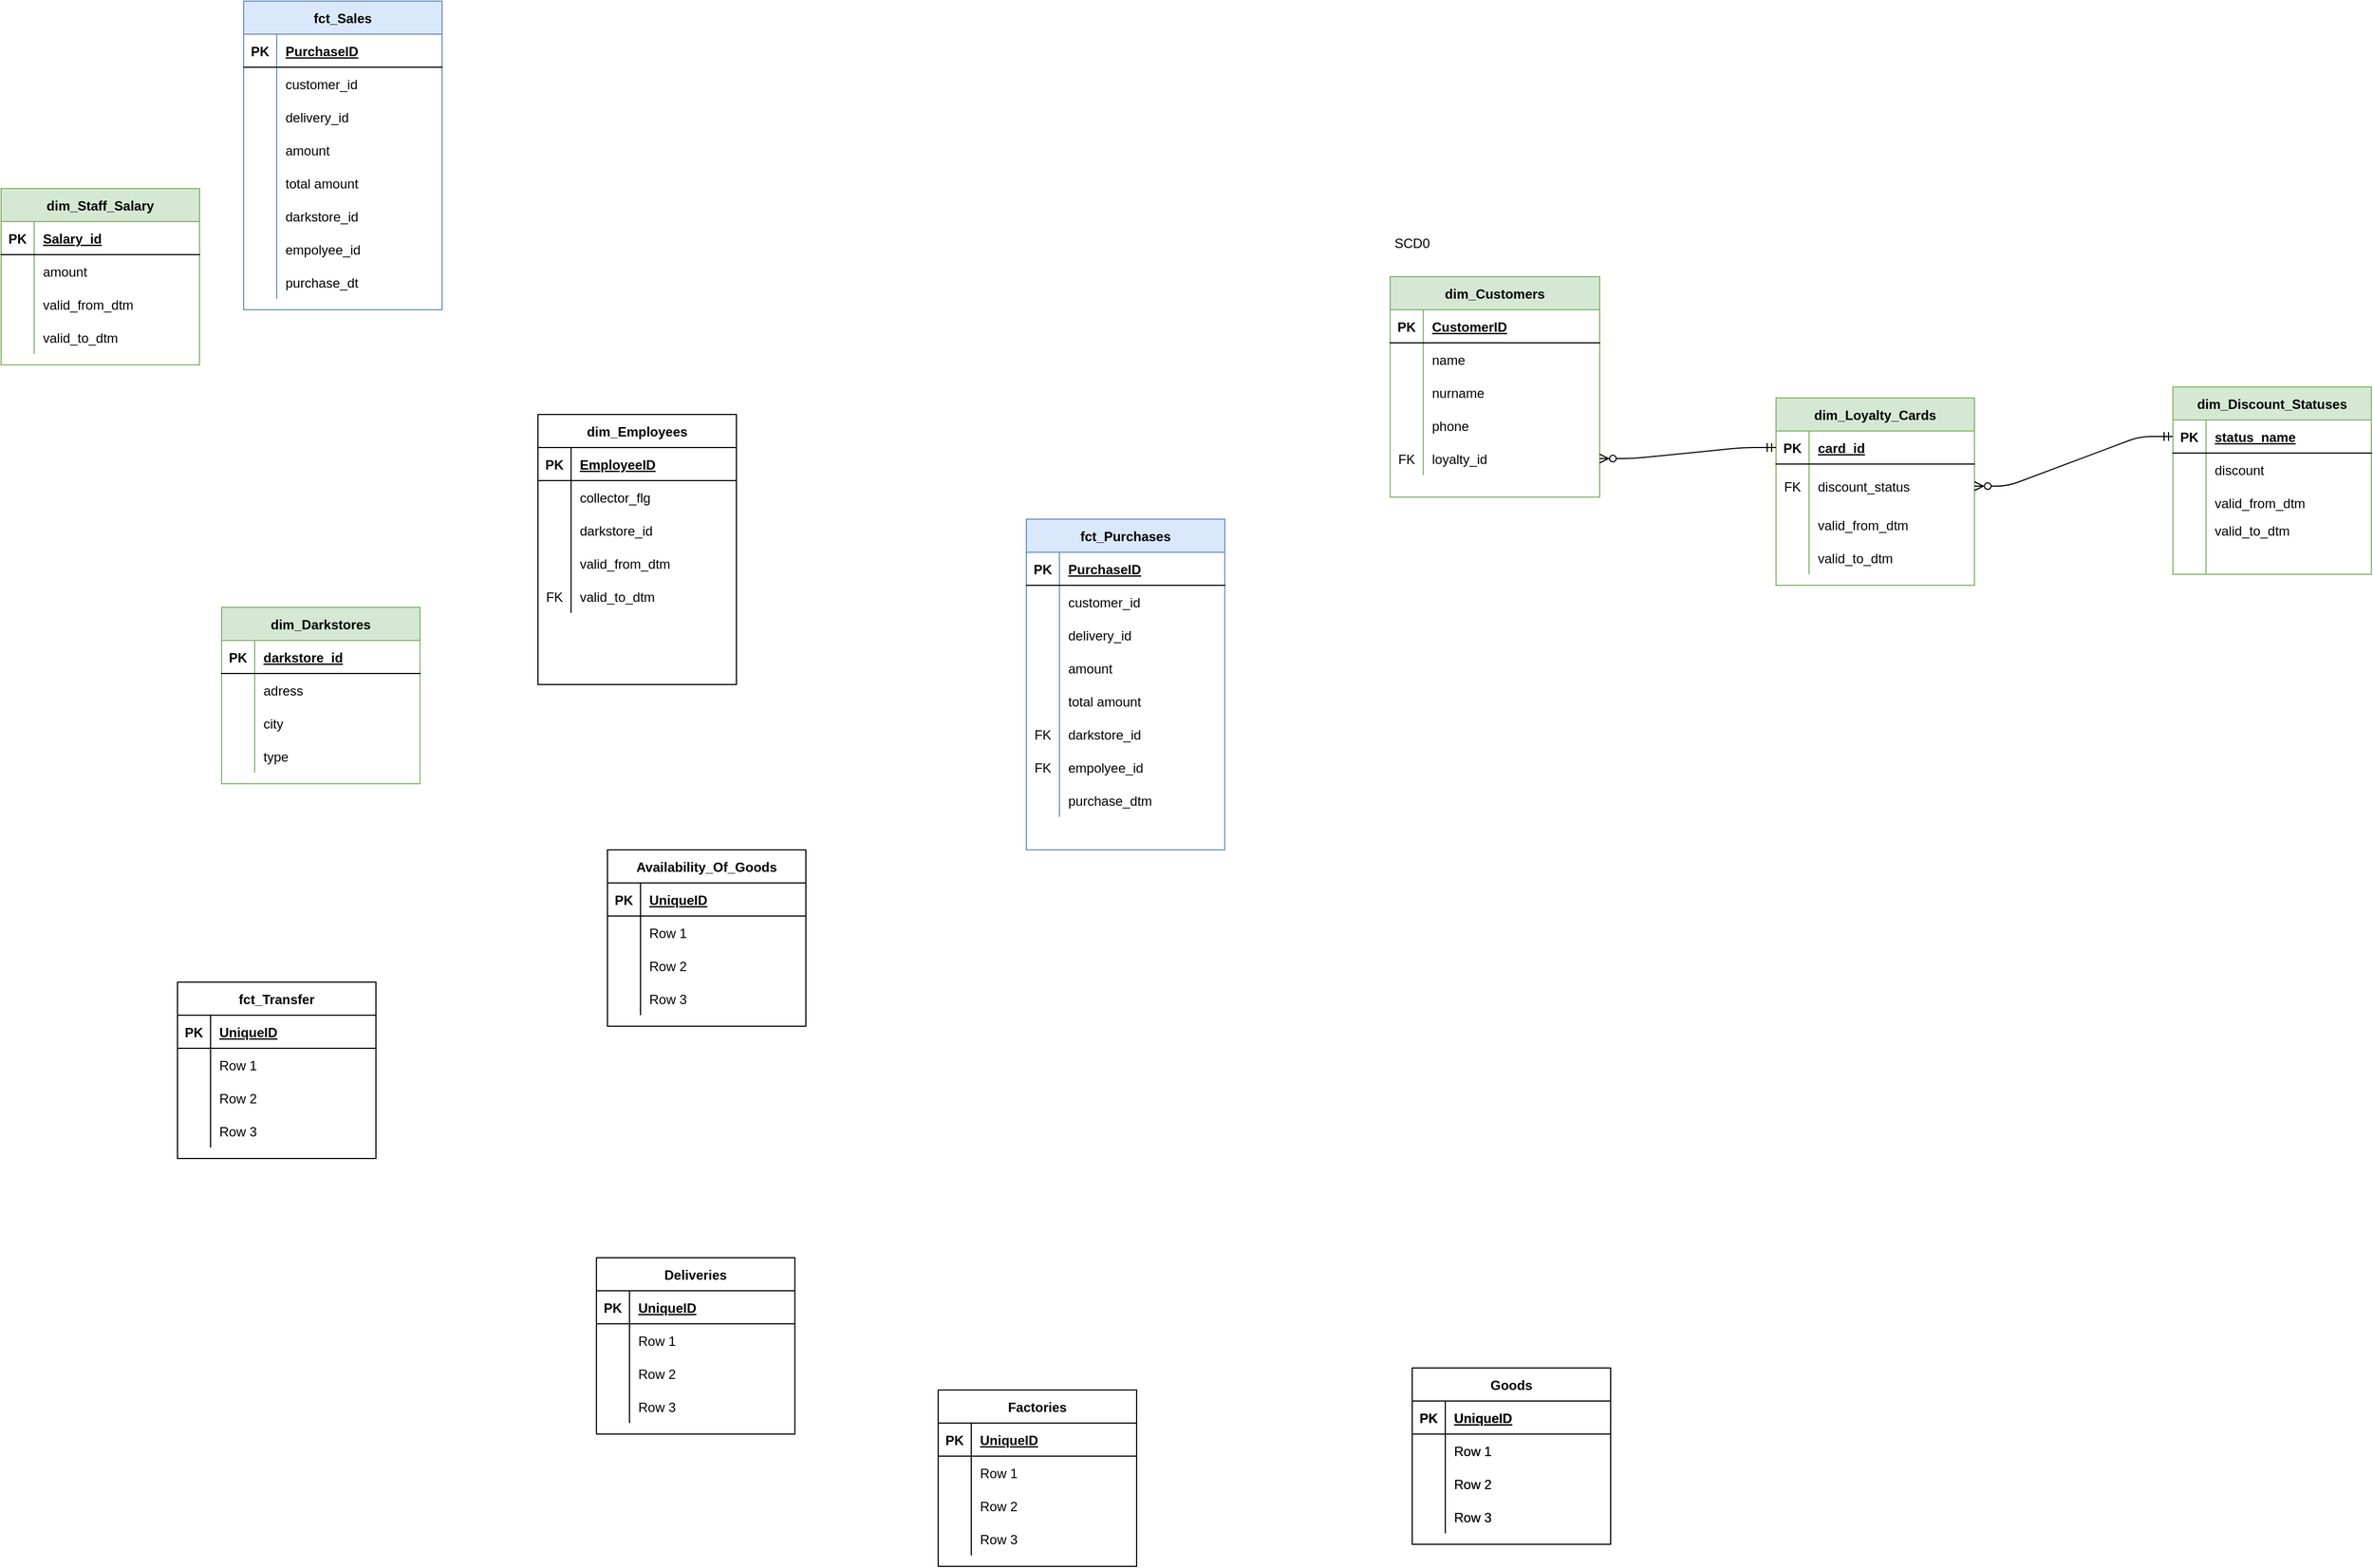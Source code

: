 <mxfile version="15.0.4" type="github"><diagram id="3vztMz24TurzWw2ImpLo" name="Page-1"><mxGraphModel dx="3218" dy="2083" grid="1" gridSize="10" guides="1" tooltips="1" connect="1" arrows="1" fold="1" page="1" pageScale="1" pageWidth="827" pageHeight="1169" math="0" shadow="0"><root><mxCell id="0"/><mxCell id="1" parent="0"/><mxCell id="bvBYRbE7kQgS4omnUVZM-2" value="fct_Purchases" style="shape=table;startSize=30;container=1;collapsible=1;childLayout=tableLayout;fixedRows=1;rowLines=0;fontStyle=1;align=center;resizeLast=1;fillColor=#dae8fc;strokeColor=#6c8ebf;" parent="1" vertex="1"><mxGeometry x="-150" y="-90" width="180" height="300" as="geometry"/></mxCell><mxCell id="bvBYRbE7kQgS4omnUVZM-3" value="" style="shape=partialRectangle;collapsible=0;dropTarget=0;pointerEvents=0;fillColor=none;top=0;left=0;bottom=1;right=0;points=[[0,0.5],[1,0.5]];portConstraint=eastwest;" parent="bvBYRbE7kQgS4omnUVZM-2" vertex="1"><mxGeometry y="30" width="180" height="30" as="geometry"/></mxCell><mxCell id="bvBYRbE7kQgS4omnUVZM-4" value="PK" style="shape=partialRectangle;connectable=0;fillColor=none;top=0;left=0;bottom=0;right=0;fontStyle=1;overflow=hidden;" parent="bvBYRbE7kQgS4omnUVZM-3" vertex="1"><mxGeometry width="30" height="30" as="geometry"/></mxCell><mxCell id="bvBYRbE7kQgS4omnUVZM-5" value="PurchaseID" style="shape=partialRectangle;connectable=0;fillColor=none;top=0;left=0;bottom=0;right=0;align=left;spacingLeft=6;fontStyle=5;overflow=hidden;" parent="bvBYRbE7kQgS4omnUVZM-3" vertex="1"><mxGeometry x="30" width="150" height="30" as="geometry"/></mxCell><mxCell id="bvBYRbE7kQgS4omnUVZM-6" value="" style="shape=partialRectangle;collapsible=0;dropTarget=0;pointerEvents=0;fillColor=none;top=0;left=0;bottom=0;right=0;points=[[0,0.5],[1,0.5]];portConstraint=eastwest;" parent="bvBYRbE7kQgS4omnUVZM-2" vertex="1"><mxGeometry y="60" width="180" height="30" as="geometry"/></mxCell><mxCell id="bvBYRbE7kQgS4omnUVZM-7" value="" style="shape=partialRectangle;connectable=0;fillColor=none;top=0;left=0;bottom=0;right=0;editable=1;overflow=hidden;" parent="bvBYRbE7kQgS4omnUVZM-6" vertex="1"><mxGeometry width="30" height="30" as="geometry"/></mxCell><mxCell id="bvBYRbE7kQgS4omnUVZM-8" value="customer_id" style="shape=partialRectangle;connectable=0;fillColor=none;top=0;left=0;bottom=0;right=0;align=left;spacingLeft=6;overflow=hidden;" parent="bvBYRbE7kQgS4omnUVZM-6" vertex="1"><mxGeometry x="30" width="150" height="30" as="geometry"/></mxCell><mxCell id="bvBYRbE7kQgS4omnUVZM-9" value="" style="shape=partialRectangle;collapsible=0;dropTarget=0;pointerEvents=0;fillColor=none;top=0;left=0;bottom=0;right=0;points=[[0,0.5],[1,0.5]];portConstraint=eastwest;" parent="bvBYRbE7kQgS4omnUVZM-2" vertex="1"><mxGeometry y="90" width="180" height="30" as="geometry"/></mxCell><mxCell id="bvBYRbE7kQgS4omnUVZM-10" value="" style="shape=partialRectangle;connectable=0;fillColor=none;top=0;left=0;bottom=0;right=0;editable=1;overflow=hidden;" parent="bvBYRbE7kQgS4omnUVZM-9" vertex="1"><mxGeometry width="30" height="30" as="geometry"/></mxCell><mxCell id="bvBYRbE7kQgS4omnUVZM-11" value="delivery_id" style="shape=partialRectangle;connectable=0;fillColor=none;top=0;left=0;bottom=0;right=0;align=left;spacingLeft=6;overflow=hidden;" parent="bvBYRbE7kQgS4omnUVZM-9" vertex="1"><mxGeometry x="30" width="150" height="30" as="geometry"/></mxCell><mxCell id="bvBYRbE7kQgS4omnUVZM-12" value="" style="shape=partialRectangle;collapsible=0;dropTarget=0;pointerEvents=0;fillColor=none;top=0;left=0;bottom=0;right=0;points=[[0,0.5],[1,0.5]];portConstraint=eastwest;" parent="bvBYRbE7kQgS4omnUVZM-2" vertex="1"><mxGeometry y="120" width="180" height="30" as="geometry"/></mxCell><mxCell id="bvBYRbE7kQgS4omnUVZM-13" value="" style="shape=partialRectangle;connectable=0;fillColor=none;top=0;left=0;bottom=0;right=0;editable=1;overflow=hidden;" parent="bvBYRbE7kQgS4omnUVZM-12" vertex="1"><mxGeometry width="30" height="30" as="geometry"/></mxCell><mxCell id="bvBYRbE7kQgS4omnUVZM-14" value="amount" style="shape=partialRectangle;connectable=0;fillColor=none;top=0;left=0;bottom=0;right=0;align=left;spacingLeft=6;overflow=hidden;" parent="bvBYRbE7kQgS4omnUVZM-12" vertex="1"><mxGeometry x="30" width="150" height="30" as="geometry"/></mxCell><mxCell id="AbIgpDq-_zw52gkLQe48-42" value="" style="shape=partialRectangle;collapsible=0;dropTarget=0;pointerEvents=0;fillColor=none;top=0;left=0;bottom=0;right=0;points=[[0,0.5],[1,0.5]];portConstraint=eastwest;align=left;" vertex="1" parent="bvBYRbE7kQgS4omnUVZM-2"><mxGeometry y="150" width="180" height="30" as="geometry"/></mxCell><mxCell id="AbIgpDq-_zw52gkLQe48-43" value="" style="shape=partialRectangle;connectable=0;fillColor=none;top=0;left=0;bottom=0;right=0;fontStyle=0;overflow=hidden;" vertex="1" parent="AbIgpDq-_zw52gkLQe48-42"><mxGeometry width="30" height="30" as="geometry"/></mxCell><mxCell id="AbIgpDq-_zw52gkLQe48-44" value="total amount" style="shape=partialRectangle;connectable=0;fillColor=none;top=0;left=0;bottom=0;right=0;align=left;spacingLeft=6;fontStyle=0;overflow=hidden;" vertex="1" parent="AbIgpDq-_zw52gkLQe48-42"><mxGeometry x="30" width="150" height="30" as="geometry"/></mxCell><mxCell id="AbIgpDq-_zw52gkLQe48-46" value="" style="shape=partialRectangle;collapsible=0;dropTarget=0;pointerEvents=0;fillColor=none;top=0;left=0;bottom=0;right=0;points=[[0,0.5],[1,0.5]];portConstraint=eastwest;" vertex="1" parent="bvBYRbE7kQgS4omnUVZM-2"><mxGeometry y="180" width="180" height="30" as="geometry"/></mxCell><mxCell id="AbIgpDq-_zw52gkLQe48-47" value="FK" style="shape=partialRectangle;connectable=0;fillColor=none;top=0;left=0;bottom=0;right=0;fontStyle=0;overflow=hidden;" vertex="1" parent="AbIgpDq-_zw52gkLQe48-46"><mxGeometry width="30" height="30" as="geometry"/></mxCell><mxCell id="AbIgpDq-_zw52gkLQe48-48" value="darkstore_id" style="shape=partialRectangle;connectable=0;fillColor=none;top=0;left=0;bottom=0;right=0;align=left;spacingLeft=6;fontStyle=0;overflow=hidden;" vertex="1" parent="AbIgpDq-_zw52gkLQe48-46"><mxGeometry x="30" width="150" height="30" as="geometry"/></mxCell><mxCell id="AbIgpDq-_zw52gkLQe48-56" value="" style="shape=partialRectangle;collapsible=0;dropTarget=0;pointerEvents=0;fillColor=none;top=0;left=0;bottom=0;right=0;points=[[0,0.5],[1,0.5]];portConstraint=eastwest;" vertex="1" parent="bvBYRbE7kQgS4omnUVZM-2"><mxGeometry y="210" width="180" height="30" as="geometry"/></mxCell><mxCell id="AbIgpDq-_zw52gkLQe48-57" value="FK" style="shape=partialRectangle;connectable=0;fillColor=none;top=0;left=0;bottom=0;right=0;fontStyle=0;overflow=hidden;" vertex="1" parent="AbIgpDq-_zw52gkLQe48-56"><mxGeometry width="30" height="30" as="geometry"/></mxCell><mxCell id="AbIgpDq-_zw52gkLQe48-58" value="empolyee_id" style="shape=partialRectangle;connectable=0;fillColor=none;top=0;left=0;bottom=0;right=0;align=left;spacingLeft=6;fontStyle=0;overflow=hidden;" vertex="1" parent="AbIgpDq-_zw52gkLQe48-56"><mxGeometry x="30" width="150" height="30" as="geometry"/></mxCell><mxCell id="AbIgpDq-_zw52gkLQe48-50" value="" style="shape=partialRectangle;collapsible=0;dropTarget=0;pointerEvents=0;fillColor=none;top=0;left=0;bottom=0;right=0;points=[[0,0.5],[1,0.5]];portConstraint=eastwest;" vertex="1" parent="bvBYRbE7kQgS4omnUVZM-2"><mxGeometry y="240" width="180" height="30" as="geometry"/></mxCell><mxCell id="AbIgpDq-_zw52gkLQe48-51" value="" style="shape=partialRectangle;connectable=0;fillColor=none;top=0;left=0;bottom=0;right=0;fontStyle=0;overflow=hidden;" vertex="1" parent="AbIgpDq-_zw52gkLQe48-50"><mxGeometry width="30" height="30" as="geometry"/></mxCell><mxCell id="AbIgpDq-_zw52gkLQe48-52" value="purchase_dtm" style="shape=partialRectangle;connectable=0;fillColor=none;top=0;left=0;bottom=0;right=0;align=left;spacingLeft=6;fontStyle=0;overflow=hidden;" vertex="1" parent="AbIgpDq-_zw52gkLQe48-50"><mxGeometry x="30" width="150" height="30" as="geometry"/></mxCell><mxCell id="bvBYRbE7kQgS4omnUVZM-15" value="dim_Customers" style="shape=table;startSize=30;container=1;collapsible=1;childLayout=tableLayout;fixedRows=1;rowLines=0;fontStyle=1;align=center;resizeLast=1;fillColor=#d5e8d4;strokeColor=#82b366;" parent="1" vertex="1"><mxGeometry x="180" y="-310" width="190" height="200" as="geometry"/></mxCell><mxCell id="bvBYRbE7kQgS4omnUVZM-16" value="" style="shape=partialRectangle;collapsible=0;dropTarget=0;pointerEvents=0;fillColor=none;top=0;left=0;bottom=1;right=0;points=[[0,0.5],[1,0.5]];portConstraint=eastwest;" parent="bvBYRbE7kQgS4omnUVZM-15" vertex="1"><mxGeometry y="30" width="190" height="30" as="geometry"/></mxCell><mxCell id="bvBYRbE7kQgS4omnUVZM-17" value="PK" style="shape=partialRectangle;connectable=0;fillColor=none;top=0;left=0;bottom=0;right=0;fontStyle=1;overflow=hidden;" parent="bvBYRbE7kQgS4omnUVZM-16" vertex="1"><mxGeometry width="30" height="30" as="geometry"/></mxCell><mxCell id="bvBYRbE7kQgS4omnUVZM-18" value="CustomerID" style="shape=partialRectangle;connectable=0;fillColor=none;top=0;left=0;bottom=0;right=0;align=left;spacingLeft=6;fontStyle=5;overflow=hidden;" parent="bvBYRbE7kQgS4omnUVZM-16" vertex="1"><mxGeometry x="30" width="160" height="30" as="geometry"/></mxCell><mxCell id="bvBYRbE7kQgS4omnUVZM-19" value="" style="shape=partialRectangle;collapsible=0;dropTarget=0;pointerEvents=0;fillColor=none;top=0;left=0;bottom=0;right=0;points=[[0,0.5],[1,0.5]];portConstraint=eastwest;" parent="bvBYRbE7kQgS4omnUVZM-15" vertex="1"><mxGeometry y="60" width="190" height="30" as="geometry"/></mxCell><mxCell id="bvBYRbE7kQgS4omnUVZM-20" value="" style="shape=partialRectangle;connectable=0;fillColor=none;top=0;left=0;bottom=0;right=0;editable=1;overflow=hidden;" parent="bvBYRbE7kQgS4omnUVZM-19" vertex="1"><mxGeometry width="30" height="30" as="geometry"/></mxCell><mxCell id="bvBYRbE7kQgS4omnUVZM-21" value="name" style="shape=partialRectangle;connectable=0;fillColor=none;top=0;left=0;bottom=0;right=0;align=left;spacingLeft=6;overflow=hidden;" parent="bvBYRbE7kQgS4omnUVZM-19" vertex="1"><mxGeometry x="30" width="160" height="30" as="geometry"/></mxCell><mxCell id="bvBYRbE7kQgS4omnUVZM-22" value="" style="shape=partialRectangle;collapsible=0;dropTarget=0;pointerEvents=0;fillColor=none;top=0;left=0;bottom=0;right=0;points=[[0,0.5],[1,0.5]];portConstraint=eastwest;" parent="bvBYRbE7kQgS4omnUVZM-15" vertex="1"><mxGeometry y="90" width="190" height="30" as="geometry"/></mxCell><mxCell id="bvBYRbE7kQgS4omnUVZM-23" value="" style="shape=partialRectangle;connectable=0;fillColor=none;top=0;left=0;bottom=0;right=0;editable=1;overflow=hidden;" parent="bvBYRbE7kQgS4omnUVZM-22" vertex="1"><mxGeometry width="30" height="30" as="geometry"/></mxCell><mxCell id="bvBYRbE7kQgS4omnUVZM-24" value="nurname" style="shape=partialRectangle;connectable=0;fillColor=none;top=0;left=0;bottom=0;right=0;align=left;spacingLeft=6;overflow=hidden;" parent="bvBYRbE7kQgS4omnUVZM-22" vertex="1"><mxGeometry x="30" width="160" height="30" as="geometry"/></mxCell><mxCell id="bvBYRbE7kQgS4omnUVZM-25" value="" style="shape=partialRectangle;collapsible=0;dropTarget=0;pointerEvents=0;fillColor=none;top=0;left=0;bottom=0;right=0;points=[[0,0.5],[1,0.5]];portConstraint=eastwest;" parent="bvBYRbE7kQgS4omnUVZM-15" vertex="1"><mxGeometry y="120" width="190" height="30" as="geometry"/></mxCell><mxCell id="bvBYRbE7kQgS4omnUVZM-26" value="" style="shape=partialRectangle;connectable=0;fillColor=none;top=0;left=0;bottom=0;right=0;editable=1;overflow=hidden;" parent="bvBYRbE7kQgS4omnUVZM-25" vertex="1"><mxGeometry width="30" height="30" as="geometry"/></mxCell><mxCell id="bvBYRbE7kQgS4omnUVZM-27" value="phone" style="shape=partialRectangle;connectable=0;fillColor=none;top=0;left=0;bottom=0;right=0;align=left;spacingLeft=6;overflow=hidden;" parent="bvBYRbE7kQgS4omnUVZM-25" vertex="1"><mxGeometry x="30" width="160" height="30" as="geometry"/></mxCell><mxCell id="AbIgpDq-_zw52gkLQe48-35" value="" style="shape=partialRectangle;collapsible=0;dropTarget=0;pointerEvents=0;fillColor=none;top=0;left=0;bottom=0;right=0;points=[[0,0.5],[1,0.5]];portConstraint=eastwest;" vertex="1" parent="bvBYRbE7kQgS4omnUVZM-15"><mxGeometry y="150" width="190" height="30" as="geometry"/></mxCell><mxCell id="AbIgpDq-_zw52gkLQe48-36" value="FK" style="shape=partialRectangle;connectable=0;fillColor=none;top=0;left=0;bottom=0;right=0;fontStyle=0;overflow=hidden;" vertex="1" parent="AbIgpDq-_zw52gkLQe48-35"><mxGeometry width="30" height="30" as="geometry"/></mxCell><mxCell id="AbIgpDq-_zw52gkLQe48-37" value="loyalty_id" style="shape=partialRectangle;connectable=0;fillColor=none;top=0;left=0;bottom=0;right=0;align=left;spacingLeft=6;fontStyle=0;overflow=hidden;" vertex="1" parent="AbIgpDq-_zw52gkLQe48-35"><mxGeometry x="30" width="160" height="30" as="geometry"/></mxCell><mxCell id="bvBYRbE7kQgS4omnUVZM-28" value="dim_Darkstores" style="shape=table;startSize=30;container=1;collapsible=1;childLayout=tableLayout;fixedRows=1;rowLines=0;fontStyle=1;align=center;resizeLast=1;fillColor=#d5e8d4;strokeColor=#82b366;" parent="1" vertex="1"><mxGeometry x="-880" y="-10" width="180" height="160" as="geometry"/></mxCell><mxCell id="bvBYRbE7kQgS4omnUVZM-29" value="" style="shape=partialRectangle;collapsible=0;dropTarget=0;pointerEvents=0;fillColor=none;top=0;left=0;bottom=1;right=0;points=[[0,0.5],[1,0.5]];portConstraint=eastwest;" parent="bvBYRbE7kQgS4omnUVZM-28" vertex="1"><mxGeometry y="30" width="180" height="30" as="geometry"/></mxCell><mxCell id="bvBYRbE7kQgS4omnUVZM-30" value="PK" style="shape=partialRectangle;connectable=0;fillColor=none;top=0;left=0;bottom=0;right=0;fontStyle=1;overflow=hidden;" parent="bvBYRbE7kQgS4omnUVZM-29" vertex="1"><mxGeometry width="30" height="30" as="geometry"/></mxCell><mxCell id="bvBYRbE7kQgS4omnUVZM-31" value="darkstore_id" style="shape=partialRectangle;connectable=0;fillColor=none;top=0;left=0;bottom=0;right=0;align=left;spacingLeft=6;fontStyle=5;overflow=hidden;" parent="bvBYRbE7kQgS4omnUVZM-29" vertex="1"><mxGeometry x="30" width="150" height="30" as="geometry"/></mxCell><mxCell id="bvBYRbE7kQgS4omnUVZM-32" value="" style="shape=partialRectangle;collapsible=0;dropTarget=0;pointerEvents=0;fillColor=none;top=0;left=0;bottom=0;right=0;points=[[0,0.5],[1,0.5]];portConstraint=eastwest;" parent="bvBYRbE7kQgS4omnUVZM-28" vertex="1"><mxGeometry y="60" width="180" height="30" as="geometry"/></mxCell><mxCell id="bvBYRbE7kQgS4omnUVZM-33" value="" style="shape=partialRectangle;connectable=0;fillColor=none;top=0;left=0;bottom=0;right=0;editable=1;overflow=hidden;" parent="bvBYRbE7kQgS4omnUVZM-32" vertex="1"><mxGeometry width="30" height="30" as="geometry"/></mxCell><mxCell id="bvBYRbE7kQgS4omnUVZM-34" value="adress" style="shape=partialRectangle;connectable=0;fillColor=none;top=0;left=0;bottom=0;right=0;align=left;spacingLeft=6;overflow=hidden;" parent="bvBYRbE7kQgS4omnUVZM-32" vertex="1"><mxGeometry x="30" width="150" height="30" as="geometry"/></mxCell><mxCell id="bvBYRbE7kQgS4omnUVZM-35" value="" style="shape=partialRectangle;collapsible=0;dropTarget=0;pointerEvents=0;fillColor=none;top=0;left=0;bottom=0;right=0;points=[[0,0.5],[1,0.5]];portConstraint=eastwest;" parent="bvBYRbE7kQgS4omnUVZM-28" vertex="1"><mxGeometry y="90" width="180" height="30" as="geometry"/></mxCell><mxCell id="bvBYRbE7kQgS4omnUVZM-36" value="" style="shape=partialRectangle;connectable=0;fillColor=none;top=0;left=0;bottom=0;right=0;editable=1;overflow=hidden;" parent="bvBYRbE7kQgS4omnUVZM-35" vertex="1"><mxGeometry width="30" height="30" as="geometry"/></mxCell><mxCell id="bvBYRbE7kQgS4omnUVZM-37" value="city" style="shape=partialRectangle;connectable=0;fillColor=none;top=0;left=0;bottom=0;right=0;align=left;spacingLeft=6;overflow=hidden;" parent="bvBYRbE7kQgS4omnUVZM-35" vertex="1"><mxGeometry x="30" width="150" height="30" as="geometry"/></mxCell><mxCell id="bvBYRbE7kQgS4omnUVZM-38" value="" style="shape=partialRectangle;collapsible=0;dropTarget=0;pointerEvents=0;fillColor=none;top=0;left=0;bottom=0;right=0;points=[[0,0.5],[1,0.5]];portConstraint=eastwest;" parent="bvBYRbE7kQgS4omnUVZM-28" vertex="1"><mxGeometry y="120" width="180" height="30" as="geometry"/></mxCell><mxCell id="bvBYRbE7kQgS4omnUVZM-39" value="" style="shape=partialRectangle;connectable=0;fillColor=none;top=0;left=0;bottom=0;right=0;editable=1;overflow=hidden;" parent="bvBYRbE7kQgS4omnUVZM-38" vertex="1"><mxGeometry width="30" height="30" as="geometry"/></mxCell><mxCell id="bvBYRbE7kQgS4omnUVZM-40" value="type" style="shape=partialRectangle;connectable=0;fillColor=none;top=0;left=0;bottom=0;right=0;align=left;spacingLeft=6;overflow=hidden;" parent="bvBYRbE7kQgS4omnUVZM-38" vertex="1"><mxGeometry x="30" width="150" height="30" as="geometry"/></mxCell><mxCell id="bvBYRbE7kQgS4omnUVZM-45" value="dim_Staff_Salary" style="shape=table;startSize=30;container=1;collapsible=1;childLayout=tableLayout;fixedRows=1;rowLines=0;fontStyle=1;align=center;resizeLast=1;fillColor=#d5e8d4;strokeColor=#82b366;" parent="1" vertex="1"><mxGeometry x="-1080" y="-390" width="180" height="160" as="geometry"/></mxCell><mxCell id="bvBYRbE7kQgS4omnUVZM-46" value="" style="shape=partialRectangle;collapsible=0;dropTarget=0;pointerEvents=0;fillColor=none;top=0;left=0;bottom=1;right=0;points=[[0,0.5],[1,0.5]];portConstraint=eastwest;" parent="bvBYRbE7kQgS4omnUVZM-45" vertex="1"><mxGeometry y="30" width="180" height="30" as="geometry"/></mxCell><mxCell id="bvBYRbE7kQgS4omnUVZM-47" value="PK" style="shape=partialRectangle;connectable=0;fillColor=none;top=0;left=0;bottom=0;right=0;fontStyle=1;overflow=hidden;" parent="bvBYRbE7kQgS4omnUVZM-46" vertex="1"><mxGeometry width="30" height="30" as="geometry"/></mxCell><mxCell id="bvBYRbE7kQgS4omnUVZM-48" value="Salary_id" style="shape=partialRectangle;connectable=0;fillColor=none;top=0;left=0;bottom=0;right=0;align=left;spacingLeft=6;fontStyle=5;overflow=hidden;" parent="bvBYRbE7kQgS4omnUVZM-46" vertex="1"><mxGeometry x="30" width="150" height="30" as="geometry"/></mxCell><mxCell id="bvBYRbE7kQgS4omnUVZM-49" value="" style="shape=partialRectangle;collapsible=0;dropTarget=0;pointerEvents=0;fillColor=none;top=0;left=0;bottom=0;right=0;points=[[0,0.5],[1,0.5]];portConstraint=eastwest;" parent="bvBYRbE7kQgS4omnUVZM-45" vertex="1"><mxGeometry y="60" width="180" height="30" as="geometry"/></mxCell><mxCell id="bvBYRbE7kQgS4omnUVZM-50" value="" style="shape=partialRectangle;connectable=0;fillColor=none;top=0;left=0;bottom=0;right=0;editable=1;overflow=hidden;" parent="bvBYRbE7kQgS4omnUVZM-49" vertex="1"><mxGeometry width="30" height="30" as="geometry"/></mxCell><mxCell id="bvBYRbE7kQgS4omnUVZM-51" value="amount" style="shape=partialRectangle;connectable=0;fillColor=none;top=0;left=0;bottom=0;right=0;align=left;spacingLeft=6;overflow=hidden;" parent="bvBYRbE7kQgS4omnUVZM-49" vertex="1"><mxGeometry x="30" width="150" height="30" as="geometry"/></mxCell><mxCell id="bvBYRbE7kQgS4omnUVZM-55" value="" style="shape=partialRectangle;collapsible=0;dropTarget=0;pointerEvents=0;fillColor=none;top=0;left=0;bottom=0;right=0;points=[[0,0.5],[1,0.5]];portConstraint=eastwest;" parent="bvBYRbE7kQgS4omnUVZM-45" vertex="1"><mxGeometry y="90" width="180" height="30" as="geometry"/></mxCell><mxCell id="bvBYRbE7kQgS4omnUVZM-56" value="" style="shape=partialRectangle;connectable=0;fillColor=none;top=0;left=0;bottom=0;right=0;editable=1;overflow=hidden;" parent="bvBYRbE7kQgS4omnUVZM-55" vertex="1"><mxGeometry width="30" height="30" as="geometry"/></mxCell><mxCell id="bvBYRbE7kQgS4omnUVZM-57" value="valid_from_dtm" style="shape=partialRectangle;connectable=0;fillColor=none;top=0;left=0;bottom=0;right=0;align=left;spacingLeft=6;overflow=hidden;" parent="bvBYRbE7kQgS4omnUVZM-55" vertex="1"><mxGeometry x="30" width="150" height="30" as="geometry"/></mxCell><mxCell id="bvBYRbE7kQgS4omnUVZM-52" value="" style="shape=partialRectangle;collapsible=0;dropTarget=0;pointerEvents=0;fillColor=none;top=0;left=0;bottom=0;right=0;points=[[0,0.5],[1,0.5]];portConstraint=eastwest;" parent="bvBYRbE7kQgS4omnUVZM-45" vertex="1"><mxGeometry y="120" width="180" height="30" as="geometry"/></mxCell><mxCell id="bvBYRbE7kQgS4omnUVZM-53" value="" style="shape=partialRectangle;connectable=0;fillColor=none;top=0;left=0;bottom=0;right=0;editable=1;overflow=hidden;" parent="bvBYRbE7kQgS4omnUVZM-52" vertex="1"><mxGeometry width="30" height="30" as="geometry"/></mxCell><mxCell id="bvBYRbE7kQgS4omnUVZM-54" value="valid_to_dtm" style="shape=partialRectangle;connectable=0;fillColor=none;top=0;left=0;bottom=0;right=0;align=left;spacingLeft=6;overflow=hidden;" parent="bvBYRbE7kQgS4omnUVZM-52" vertex="1"><mxGeometry x="30" width="150" height="30" as="geometry"/></mxCell><mxCell id="bvBYRbE7kQgS4omnUVZM-75" value="dim_Loyalty_Cards" style="shape=table;startSize=30;container=1;collapsible=1;childLayout=tableLayout;fixedRows=1;rowLines=0;fontStyle=1;align=center;resizeLast=1;fillColor=#d5e8d4;strokeColor=#82b366;" parent="1" vertex="1"><mxGeometry x="530" y="-200" width="180" height="170" as="geometry"/></mxCell><mxCell id="bvBYRbE7kQgS4omnUVZM-76" value="" style="shape=partialRectangle;collapsible=0;dropTarget=0;pointerEvents=0;fillColor=none;top=0;left=0;bottom=1;right=0;points=[[0,0.5],[1,0.5]];portConstraint=eastwest;" parent="bvBYRbE7kQgS4omnUVZM-75" vertex="1"><mxGeometry y="30" width="180" height="30" as="geometry"/></mxCell><mxCell id="bvBYRbE7kQgS4omnUVZM-77" value="PK" style="shape=partialRectangle;connectable=0;fillColor=none;top=0;left=0;bottom=0;right=0;fontStyle=1;overflow=hidden;" parent="bvBYRbE7kQgS4omnUVZM-76" vertex="1"><mxGeometry width="30" height="30" as="geometry"/></mxCell><mxCell id="bvBYRbE7kQgS4omnUVZM-78" value="card_id" style="shape=partialRectangle;connectable=0;fillColor=none;top=0;left=0;bottom=0;right=0;align=left;spacingLeft=6;fontStyle=5;overflow=hidden;" parent="bvBYRbE7kQgS4omnUVZM-76" vertex="1"><mxGeometry x="30" width="150" height="30" as="geometry"/></mxCell><mxCell id="bvBYRbE7kQgS4omnUVZM-79" value="" style="shape=partialRectangle;collapsible=0;dropTarget=0;pointerEvents=0;fillColor=none;top=0;left=0;bottom=0;right=0;points=[[0,0.5],[1,0.5]];portConstraint=eastwest;" parent="bvBYRbE7kQgS4omnUVZM-75" vertex="1"><mxGeometry y="60" width="180" height="40" as="geometry"/></mxCell><mxCell id="bvBYRbE7kQgS4omnUVZM-80" value="FK" style="shape=partialRectangle;connectable=0;fillColor=none;top=0;left=0;bottom=0;right=0;editable=1;overflow=hidden;" parent="bvBYRbE7kQgS4omnUVZM-79" vertex="1"><mxGeometry width="30" height="40" as="geometry"/></mxCell><mxCell id="bvBYRbE7kQgS4omnUVZM-81" value="discount_status" style="shape=partialRectangle;connectable=0;fillColor=none;top=0;left=0;bottom=0;right=0;align=left;spacingLeft=6;overflow=hidden;" parent="bvBYRbE7kQgS4omnUVZM-79" vertex="1"><mxGeometry x="30" width="150" height="40" as="geometry"/></mxCell><mxCell id="bvBYRbE7kQgS4omnUVZM-82" value="" style="shape=partialRectangle;collapsible=0;dropTarget=0;pointerEvents=0;fillColor=none;top=0;left=0;bottom=0;right=0;points=[[0,0.5],[1,0.5]];portConstraint=eastwest;" parent="bvBYRbE7kQgS4omnUVZM-75" vertex="1"><mxGeometry y="100" width="180" height="30" as="geometry"/></mxCell><mxCell id="bvBYRbE7kQgS4omnUVZM-83" value="" style="shape=partialRectangle;connectable=0;fillColor=none;top=0;left=0;bottom=0;right=0;editable=1;overflow=hidden;" parent="bvBYRbE7kQgS4omnUVZM-82" vertex="1"><mxGeometry width="30" height="30" as="geometry"/></mxCell><mxCell id="bvBYRbE7kQgS4omnUVZM-84" value="valid_from_dtm" style="shape=partialRectangle;connectable=0;fillColor=none;top=0;left=0;bottom=0;right=0;align=left;spacingLeft=6;overflow=hidden;" parent="bvBYRbE7kQgS4omnUVZM-82" vertex="1"><mxGeometry x="30" width="150" height="30" as="geometry"/></mxCell><mxCell id="bvBYRbE7kQgS4omnUVZM-85" value="" style="shape=partialRectangle;collapsible=0;dropTarget=0;pointerEvents=0;fillColor=none;top=0;left=0;bottom=0;right=0;points=[[0,0.5],[1,0.5]];portConstraint=eastwest;" parent="bvBYRbE7kQgS4omnUVZM-75" vertex="1"><mxGeometry y="130" width="180" height="30" as="geometry"/></mxCell><mxCell id="bvBYRbE7kQgS4omnUVZM-86" value="" style="shape=partialRectangle;connectable=0;fillColor=none;top=0;left=0;bottom=0;right=0;editable=1;overflow=hidden;" parent="bvBYRbE7kQgS4omnUVZM-85" vertex="1"><mxGeometry width="30" height="30" as="geometry"/></mxCell><mxCell id="bvBYRbE7kQgS4omnUVZM-87" value="valid_to_dtm" style="shape=partialRectangle;connectable=0;fillColor=none;top=0;left=0;bottom=0;right=0;align=left;spacingLeft=6;overflow=hidden;" parent="bvBYRbE7kQgS4omnUVZM-85" vertex="1"><mxGeometry x="30" width="150" height="30" as="geometry"/></mxCell><mxCell id="bvBYRbE7kQgS4omnUVZM-89" value="Goods" style="shape=table;startSize=30;container=1;collapsible=1;childLayout=tableLayout;fixedRows=1;rowLines=0;fontStyle=1;align=center;resizeLast=1;" parent="1" vertex="1"><mxGeometry x="200" y="680" width="180" height="160" as="geometry"/></mxCell><mxCell id="bvBYRbE7kQgS4omnUVZM-90" value="" style="shape=partialRectangle;collapsible=0;dropTarget=0;pointerEvents=0;fillColor=none;top=0;left=0;bottom=1;right=0;points=[[0,0.5],[1,0.5]];portConstraint=eastwest;" parent="bvBYRbE7kQgS4omnUVZM-89" vertex="1"><mxGeometry y="30" width="180" height="30" as="geometry"/></mxCell><mxCell id="bvBYRbE7kQgS4omnUVZM-91" value="PK" style="shape=partialRectangle;connectable=0;fillColor=none;top=0;left=0;bottom=0;right=0;fontStyle=1;overflow=hidden;" parent="bvBYRbE7kQgS4omnUVZM-90" vertex="1"><mxGeometry width="30" height="30" as="geometry"/></mxCell><mxCell id="bvBYRbE7kQgS4omnUVZM-92" value="UniqueID" style="shape=partialRectangle;connectable=0;fillColor=none;top=0;left=0;bottom=0;right=0;align=left;spacingLeft=6;fontStyle=5;overflow=hidden;" parent="bvBYRbE7kQgS4omnUVZM-90" vertex="1"><mxGeometry x="30" width="150" height="30" as="geometry"/></mxCell><mxCell id="bvBYRbE7kQgS4omnUVZM-93" value="" style="shape=partialRectangle;collapsible=0;dropTarget=0;pointerEvents=0;fillColor=none;top=0;left=0;bottom=0;right=0;points=[[0,0.5],[1,0.5]];portConstraint=eastwest;" parent="bvBYRbE7kQgS4omnUVZM-89" vertex="1"><mxGeometry y="60" width="180" height="30" as="geometry"/></mxCell><mxCell id="bvBYRbE7kQgS4omnUVZM-94" value="" style="shape=partialRectangle;connectable=0;fillColor=none;top=0;left=0;bottom=0;right=0;editable=1;overflow=hidden;" parent="bvBYRbE7kQgS4omnUVZM-93" vertex="1"><mxGeometry width="30" height="30" as="geometry"/></mxCell><mxCell id="bvBYRbE7kQgS4omnUVZM-95" value="Row 1" style="shape=partialRectangle;connectable=0;fillColor=none;top=0;left=0;bottom=0;right=0;align=left;spacingLeft=6;overflow=hidden;" parent="bvBYRbE7kQgS4omnUVZM-93" vertex="1"><mxGeometry x="30" width="150" height="30" as="geometry"/></mxCell><mxCell id="bvBYRbE7kQgS4omnUVZM-96" value="" style="shape=partialRectangle;collapsible=0;dropTarget=0;pointerEvents=0;fillColor=none;top=0;left=0;bottom=0;right=0;points=[[0,0.5],[1,0.5]];portConstraint=eastwest;" parent="bvBYRbE7kQgS4omnUVZM-89" vertex="1"><mxGeometry y="90" width="180" height="30" as="geometry"/></mxCell><mxCell id="bvBYRbE7kQgS4omnUVZM-97" value="" style="shape=partialRectangle;connectable=0;fillColor=none;top=0;left=0;bottom=0;right=0;editable=1;overflow=hidden;" parent="bvBYRbE7kQgS4omnUVZM-96" vertex="1"><mxGeometry width="30" height="30" as="geometry"/></mxCell><mxCell id="bvBYRbE7kQgS4omnUVZM-98" value="Row 2" style="shape=partialRectangle;connectable=0;fillColor=none;top=0;left=0;bottom=0;right=0;align=left;spacingLeft=6;overflow=hidden;" parent="bvBYRbE7kQgS4omnUVZM-96" vertex="1"><mxGeometry x="30" width="150" height="30" as="geometry"/></mxCell><mxCell id="bvBYRbE7kQgS4omnUVZM-99" value="" style="shape=partialRectangle;collapsible=0;dropTarget=0;pointerEvents=0;fillColor=none;top=0;left=0;bottom=0;right=0;points=[[0,0.5],[1,0.5]];portConstraint=eastwest;" parent="bvBYRbE7kQgS4omnUVZM-89" vertex="1"><mxGeometry y="120" width="180" height="30" as="geometry"/></mxCell><mxCell id="bvBYRbE7kQgS4omnUVZM-100" value="" style="shape=partialRectangle;connectable=0;fillColor=none;top=0;left=0;bottom=0;right=0;editable=1;overflow=hidden;" parent="bvBYRbE7kQgS4omnUVZM-99" vertex="1"><mxGeometry width="30" height="30" as="geometry"/></mxCell><mxCell id="bvBYRbE7kQgS4omnUVZM-101" value="Row 3" style="shape=partialRectangle;connectable=0;fillColor=none;top=0;left=0;bottom=0;right=0;align=left;spacingLeft=6;overflow=hidden;" parent="bvBYRbE7kQgS4omnUVZM-99" vertex="1"><mxGeometry x="30" width="150" height="30" as="geometry"/></mxCell><mxCell id="bvBYRbE7kQgS4omnUVZM-115" value="Deliveries" style="shape=table;startSize=30;container=1;collapsible=1;childLayout=tableLayout;fixedRows=1;rowLines=0;fontStyle=1;align=center;resizeLast=1;" parent="1" vertex="1"><mxGeometry x="-540" y="580" width="180" height="160" as="geometry"/></mxCell><mxCell id="bvBYRbE7kQgS4omnUVZM-116" value="" style="shape=partialRectangle;collapsible=0;dropTarget=0;pointerEvents=0;fillColor=none;top=0;left=0;bottom=1;right=0;points=[[0,0.5],[1,0.5]];portConstraint=eastwest;" parent="bvBYRbE7kQgS4omnUVZM-115" vertex="1"><mxGeometry y="30" width="180" height="30" as="geometry"/></mxCell><mxCell id="bvBYRbE7kQgS4omnUVZM-117" value="PK" style="shape=partialRectangle;connectable=0;fillColor=none;top=0;left=0;bottom=0;right=0;fontStyle=1;overflow=hidden;" parent="bvBYRbE7kQgS4omnUVZM-116" vertex="1"><mxGeometry width="30" height="30" as="geometry"/></mxCell><mxCell id="bvBYRbE7kQgS4omnUVZM-118" value="UniqueID" style="shape=partialRectangle;connectable=0;fillColor=none;top=0;left=0;bottom=0;right=0;align=left;spacingLeft=6;fontStyle=5;overflow=hidden;" parent="bvBYRbE7kQgS4omnUVZM-116" vertex="1"><mxGeometry x="30" width="150" height="30" as="geometry"/></mxCell><mxCell id="bvBYRbE7kQgS4omnUVZM-119" value="" style="shape=partialRectangle;collapsible=0;dropTarget=0;pointerEvents=0;fillColor=none;top=0;left=0;bottom=0;right=0;points=[[0,0.5],[1,0.5]];portConstraint=eastwest;" parent="bvBYRbE7kQgS4omnUVZM-115" vertex="1"><mxGeometry y="60" width="180" height="30" as="geometry"/></mxCell><mxCell id="bvBYRbE7kQgS4omnUVZM-120" value="" style="shape=partialRectangle;connectable=0;fillColor=none;top=0;left=0;bottom=0;right=0;editable=1;overflow=hidden;" parent="bvBYRbE7kQgS4omnUVZM-119" vertex="1"><mxGeometry width="30" height="30" as="geometry"/></mxCell><mxCell id="bvBYRbE7kQgS4omnUVZM-121" value="Row 1" style="shape=partialRectangle;connectable=0;fillColor=none;top=0;left=0;bottom=0;right=0;align=left;spacingLeft=6;overflow=hidden;" parent="bvBYRbE7kQgS4omnUVZM-119" vertex="1"><mxGeometry x="30" width="150" height="30" as="geometry"/></mxCell><mxCell id="bvBYRbE7kQgS4omnUVZM-122" value="" style="shape=partialRectangle;collapsible=0;dropTarget=0;pointerEvents=0;fillColor=none;top=0;left=0;bottom=0;right=0;points=[[0,0.5],[1,0.5]];portConstraint=eastwest;" parent="bvBYRbE7kQgS4omnUVZM-115" vertex="1"><mxGeometry y="90" width="180" height="30" as="geometry"/></mxCell><mxCell id="bvBYRbE7kQgS4omnUVZM-123" value="" style="shape=partialRectangle;connectable=0;fillColor=none;top=0;left=0;bottom=0;right=0;editable=1;overflow=hidden;" parent="bvBYRbE7kQgS4omnUVZM-122" vertex="1"><mxGeometry width="30" height="30" as="geometry"/></mxCell><mxCell id="bvBYRbE7kQgS4omnUVZM-124" value="Row 2" style="shape=partialRectangle;connectable=0;fillColor=none;top=0;left=0;bottom=0;right=0;align=left;spacingLeft=6;overflow=hidden;" parent="bvBYRbE7kQgS4omnUVZM-122" vertex="1"><mxGeometry x="30" width="150" height="30" as="geometry"/></mxCell><mxCell id="bvBYRbE7kQgS4omnUVZM-125" value="" style="shape=partialRectangle;collapsible=0;dropTarget=0;pointerEvents=0;fillColor=none;top=0;left=0;bottom=0;right=0;points=[[0,0.5],[1,0.5]];portConstraint=eastwest;" parent="bvBYRbE7kQgS4omnUVZM-115" vertex="1"><mxGeometry y="120" width="180" height="30" as="geometry"/></mxCell><mxCell id="bvBYRbE7kQgS4omnUVZM-126" value="" style="shape=partialRectangle;connectable=0;fillColor=none;top=0;left=0;bottom=0;right=0;editable=1;overflow=hidden;" parent="bvBYRbE7kQgS4omnUVZM-125" vertex="1"><mxGeometry width="30" height="30" as="geometry"/></mxCell><mxCell id="bvBYRbE7kQgS4omnUVZM-127" value="Row 3" style="shape=partialRectangle;connectable=0;fillColor=none;top=0;left=0;bottom=0;right=0;align=left;spacingLeft=6;overflow=hidden;" parent="bvBYRbE7kQgS4omnUVZM-125" vertex="1"><mxGeometry x="30" width="150" height="30" as="geometry"/></mxCell><mxCell id="bvBYRbE7kQgS4omnUVZM-129" value="fct_Transfer" style="shape=table;startSize=30;container=1;collapsible=1;childLayout=tableLayout;fixedRows=1;rowLines=0;fontStyle=1;align=center;resizeLast=1;" parent="1" vertex="1"><mxGeometry x="-920" y="330" width="180" height="160" as="geometry"/></mxCell><mxCell id="bvBYRbE7kQgS4omnUVZM-130" value="" style="shape=partialRectangle;collapsible=0;dropTarget=0;pointerEvents=0;fillColor=none;top=0;left=0;bottom=1;right=0;points=[[0,0.5],[1,0.5]];portConstraint=eastwest;" parent="bvBYRbE7kQgS4omnUVZM-129" vertex="1"><mxGeometry y="30" width="180" height="30" as="geometry"/></mxCell><mxCell id="bvBYRbE7kQgS4omnUVZM-131" value="PK" style="shape=partialRectangle;connectable=0;fillColor=none;top=0;left=0;bottom=0;right=0;fontStyle=1;overflow=hidden;" parent="bvBYRbE7kQgS4omnUVZM-130" vertex="1"><mxGeometry width="30" height="30" as="geometry"/></mxCell><mxCell id="bvBYRbE7kQgS4omnUVZM-132" value="UniqueID" style="shape=partialRectangle;connectable=0;fillColor=none;top=0;left=0;bottom=0;right=0;align=left;spacingLeft=6;fontStyle=5;overflow=hidden;" parent="bvBYRbE7kQgS4omnUVZM-130" vertex="1"><mxGeometry x="30" width="150" height="30" as="geometry"/></mxCell><mxCell id="bvBYRbE7kQgS4omnUVZM-133" value="" style="shape=partialRectangle;collapsible=0;dropTarget=0;pointerEvents=0;fillColor=none;top=0;left=0;bottom=0;right=0;points=[[0,0.5],[1,0.5]];portConstraint=eastwest;" parent="bvBYRbE7kQgS4omnUVZM-129" vertex="1"><mxGeometry y="60" width="180" height="30" as="geometry"/></mxCell><mxCell id="bvBYRbE7kQgS4omnUVZM-134" value="" style="shape=partialRectangle;connectable=0;fillColor=none;top=0;left=0;bottom=0;right=0;editable=1;overflow=hidden;" parent="bvBYRbE7kQgS4omnUVZM-133" vertex="1"><mxGeometry width="30" height="30" as="geometry"/></mxCell><mxCell id="bvBYRbE7kQgS4omnUVZM-135" value="Row 1" style="shape=partialRectangle;connectable=0;fillColor=none;top=0;left=0;bottom=0;right=0;align=left;spacingLeft=6;overflow=hidden;" parent="bvBYRbE7kQgS4omnUVZM-133" vertex="1"><mxGeometry x="30" width="150" height="30" as="geometry"/></mxCell><mxCell id="bvBYRbE7kQgS4omnUVZM-136" value="" style="shape=partialRectangle;collapsible=0;dropTarget=0;pointerEvents=0;fillColor=none;top=0;left=0;bottom=0;right=0;points=[[0,0.5],[1,0.5]];portConstraint=eastwest;" parent="bvBYRbE7kQgS4omnUVZM-129" vertex="1"><mxGeometry y="90" width="180" height="30" as="geometry"/></mxCell><mxCell id="bvBYRbE7kQgS4omnUVZM-137" value="" style="shape=partialRectangle;connectable=0;fillColor=none;top=0;left=0;bottom=0;right=0;editable=1;overflow=hidden;" parent="bvBYRbE7kQgS4omnUVZM-136" vertex="1"><mxGeometry width="30" height="30" as="geometry"/></mxCell><mxCell id="bvBYRbE7kQgS4omnUVZM-138" value="Row 2" style="shape=partialRectangle;connectable=0;fillColor=none;top=0;left=0;bottom=0;right=0;align=left;spacingLeft=6;overflow=hidden;" parent="bvBYRbE7kQgS4omnUVZM-136" vertex="1"><mxGeometry x="30" width="150" height="30" as="geometry"/></mxCell><mxCell id="bvBYRbE7kQgS4omnUVZM-139" value="" style="shape=partialRectangle;collapsible=0;dropTarget=0;pointerEvents=0;fillColor=none;top=0;left=0;bottom=0;right=0;points=[[0,0.5],[1,0.5]];portConstraint=eastwest;" parent="bvBYRbE7kQgS4omnUVZM-129" vertex="1"><mxGeometry y="120" width="180" height="30" as="geometry"/></mxCell><mxCell id="bvBYRbE7kQgS4omnUVZM-140" value="" style="shape=partialRectangle;connectable=0;fillColor=none;top=0;left=0;bottom=0;right=0;editable=1;overflow=hidden;" parent="bvBYRbE7kQgS4omnUVZM-139" vertex="1"><mxGeometry width="30" height="30" as="geometry"/></mxCell><mxCell id="bvBYRbE7kQgS4omnUVZM-141" value="Row 3" style="shape=partialRectangle;connectable=0;fillColor=none;top=0;left=0;bottom=0;right=0;align=left;spacingLeft=6;overflow=hidden;" parent="bvBYRbE7kQgS4omnUVZM-139" vertex="1"><mxGeometry x="30" width="150" height="30" as="geometry"/></mxCell><mxCell id="bvBYRbE7kQgS4omnUVZM-142" value="Factories" style="shape=table;startSize=30;container=1;collapsible=1;childLayout=tableLayout;fixedRows=1;rowLines=0;fontStyle=1;align=center;resizeLast=1;" parent="1" vertex="1"><mxGeometry x="-230" y="700" width="180" height="160" as="geometry"/></mxCell><mxCell id="bvBYRbE7kQgS4omnUVZM-143" value="" style="shape=partialRectangle;collapsible=0;dropTarget=0;pointerEvents=0;fillColor=none;top=0;left=0;bottom=1;right=0;points=[[0,0.5],[1,0.5]];portConstraint=eastwest;" parent="bvBYRbE7kQgS4omnUVZM-142" vertex="1"><mxGeometry y="30" width="180" height="30" as="geometry"/></mxCell><mxCell id="bvBYRbE7kQgS4omnUVZM-144" value="PK" style="shape=partialRectangle;connectable=0;fillColor=none;top=0;left=0;bottom=0;right=0;fontStyle=1;overflow=hidden;" parent="bvBYRbE7kQgS4omnUVZM-143" vertex="1"><mxGeometry width="30" height="30" as="geometry"/></mxCell><mxCell id="bvBYRbE7kQgS4omnUVZM-145" value="UniqueID" style="shape=partialRectangle;connectable=0;fillColor=none;top=0;left=0;bottom=0;right=0;align=left;spacingLeft=6;fontStyle=5;overflow=hidden;" parent="bvBYRbE7kQgS4omnUVZM-143" vertex="1"><mxGeometry x="30" width="150" height="30" as="geometry"/></mxCell><mxCell id="bvBYRbE7kQgS4omnUVZM-146" value="" style="shape=partialRectangle;collapsible=0;dropTarget=0;pointerEvents=0;fillColor=none;top=0;left=0;bottom=0;right=0;points=[[0,0.5],[1,0.5]];portConstraint=eastwest;" parent="bvBYRbE7kQgS4omnUVZM-142" vertex="1"><mxGeometry y="60" width="180" height="30" as="geometry"/></mxCell><mxCell id="bvBYRbE7kQgS4omnUVZM-147" value="" style="shape=partialRectangle;connectable=0;fillColor=none;top=0;left=0;bottom=0;right=0;editable=1;overflow=hidden;" parent="bvBYRbE7kQgS4omnUVZM-146" vertex="1"><mxGeometry width="30" height="30" as="geometry"/></mxCell><mxCell id="bvBYRbE7kQgS4omnUVZM-148" value="Row 1" style="shape=partialRectangle;connectable=0;fillColor=none;top=0;left=0;bottom=0;right=0;align=left;spacingLeft=6;overflow=hidden;" parent="bvBYRbE7kQgS4omnUVZM-146" vertex="1"><mxGeometry x="30" width="150" height="30" as="geometry"/></mxCell><mxCell id="bvBYRbE7kQgS4omnUVZM-149" value="" style="shape=partialRectangle;collapsible=0;dropTarget=0;pointerEvents=0;fillColor=none;top=0;left=0;bottom=0;right=0;points=[[0,0.5],[1,0.5]];portConstraint=eastwest;" parent="bvBYRbE7kQgS4omnUVZM-142" vertex="1"><mxGeometry y="90" width="180" height="30" as="geometry"/></mxCell><mxCell id="bvBYRbE7kQgS4omnUVZM-150" value="" style="shape=partialRectangle;connectable=0;fillColor=none;top=0;left=0;bottom=0;right=0;editable=1;overflow=hidden;" parent="bvBYRbE7kQgS4omnUVZM-149" vertex="1"><mxGeometry width="30" height="30" as="geometry"/></mxCell><mxCell id="bvBYRbE7kQgS4omnUVZM-151" value="Row 2" style="shape=partialRectangle;connectable=0;fillColor=none;top=0;left=0;bottom=0;right=0;align=left;spacingLeft=6;overflow=hidden;" parent="bvBYRbE7kQgS4omnUVZM-149" vertex="1"><mxGeometry x="30" width="150" height="30" as="geometry"/></mxCell><mxCell id="bvBYRbE7kQgS4omnUVZM-152" value="" style="shape=partialRectangle;collapsible=0;dropTarget=0;pointerEvents=0;fillColor=none;top=0;left=0;bottom=0;right=0;points=[[0,0.5],[1,0.5]];portConstraint=eastwest;" parent="bvBYRbE7kQgS4omnUVZM-142" vertex="1"><mxGeometry y="120" width="180" height="30" as="geometry"/></mxCell><mxCell id="bvBYRbE7kQgS4omnUVZM-153" value="" style="shape=partialRectangle;connectable=0;fillColor=none;top=0;left=0;bottom=0;right=0;editable=1;overflow=hidden;" parent="bvBYRbE7kQgS4omnUVZM-152" vertex="1"><mxGeometry width="30" height="30" as="geometry"/></mxCell><mxCell id="bvBYRbE7kQgS4omnUVZM-154" value="Row 3" style="shape=partialRectangle;connectable=0;fillColor=none;top=0;left=0;bottom=0;right=0;align=left;spacingLeft=6;overflow=hidden;" parent="bvBYRbE7kQgS4omnUVZM-152" vertex="1"><mxGeometry x="30" width="150" height="30" as="geometry"/></mxCell><mxCell id="bvBYRbE7kQgS4omnUVZM-155" value="dim_Discount_Statuses" style="shape=table;startSize=30;container=1;collapsible=1;childLayout=tableLayout;fixedRows=1;rowLines=0;fontStyle=1;align=center;resizeLast=1;fillColor=#d5e8d4;strokeColor=#82b366;" parent="1" vertex="1"><mxGeometry x="890" y="-210" width="180" height="170" as="geometry"/></mxCell><mxCell id="bvBYRbE7kQgS4omnUVZM-156" value="" style="shape=partialRectangle;collapsible=0;dropTarget=0;pointerEvents=0;fillColor=none;top=0;left=0;bottom=1;right=0;points=[[0,0.5],[1,0.5]];portConstraint=eastwest;" parent="bvBYRbE7kQgS4omnUVZM-155" vertex="1"><mxGeometry y="30" width="180" height="30" as="geometry"/></mxCell><mxCell id="bvBYRbE7kQgS4omnUVZM-157" value="PK" style="shape=partialRectangle;connectable=0;fillColor=none;top=0;left=0;bottom=0;right=0;fontStyle=1;overflow=hidden;" parent="bvBYRbE7kQgS4omnUVZM-156" vertex="1"><mxGeometry width="30" height="30" as="geometry"/></mxCell><mxCell id="bvBYRbE7kQgS4omnUVZM-158" value="status_name" style="shape=partialRectangle;connectable=0;fillColor=none;top=0;left=0;bottom=0;right=0;align=left;spacingLeft=6;fontStyle=5;overflow=hidden;" parent="bvBYRbE7kQgS4omnUVZM-156" vertex="1"><mxGeometry x="30" width="150" height="30" as="geometry"/></mxCell><mxCell id="bvBYRbE7kQgS4omnUVZM-159" value="" style="shape=partialRectangle;collapsible=0;dropTarget=0;pointerEvents=0;fillColor=none;top=0;left=0;bottom=0;right=0;points=[[0,0.5],[1,0.5]];portConstraint=eastwest;" parent="bvBYRbE7kQgS4omnUVZM-155" vertex="1"><mxGeometry y="60" width="180" height="30" as="geometry"/></mxCell><mxCell id="bvBYRbE7kQgS4omnUVZM-160" value="" style="shape=partialRectangle;connectable=0;fillColor=none;top=0;left=0;bottom=0;right=0;editable=1;overflow=hidden;" parent="bvBYRbE7kQgS4omnUVZM-159" vertex="1"><mxGeometry width="30" height="30" as="geometry"/></mxCell><mxCell id="bvBYRbE7kQgS4omnUVZM-161" value="discount" style="shape=partialRectangle;connectable=0;fillColor=none;top=0;left=0;bottom=0;right=0;align=left;spacingLeft=6;overflow=hidden;" parent="bvBYRbE7kQgS4omnUVZM-159" vertex="1"><mxGeometry x="30" width="150" height="30" as="geometry"/></mxCell><mxCell id="AbIgpDq-_zw52gkLQe48-102" value="" style="shape=partialRectangle;collapsible=0;dropTarget=0;pointerEvents=0;fillColor=none;top=0;left=0;bottom=0;right=0;points=[[0,0.5],[1,0.5]];portConstraint=eastwest;align=left;" vertex="1" parent="bvBYRbE7kQgS4omnUVZM-155"><mxGeometry y="90" width="180" height="30" as="geometry"/></mxCell><mxCell id="AbIgpDq-_zw52gkLQe48-103" value="" style="shape=partialRectangle;connectable=0;fillColor=none;top=0;left=0;bottom=0;right=0;editable=1;overflow=hidden;" vertex="1" parent="AbIgpDq-_zw52gkLQe48-102"><mxGeometry width="30" height="30" as="geometry"/></mxCell><mxCell id="AbIgpDq-_zw52gkLQe48-104" value="valid_from_dtm" style="shape=partialRectangle;connectable=0;fillColor=none;top=0;left=0;bottom=0;right=0;align=left;spacingLeft=6;overflow=hidden;" vertex="1" parent="AbIgpDq-_zw52gkLQe48-102"><mxGeometry x="30" width="150" height="30" as="geometry"/></mxCell><mxCell id="AbIgpDq-_zw52gkLQe48-105" value="" style="shape=partialRectangle;collapsible=0;dropTarget=0;pointerEvents=0;fillColor=none;top=0;left=0;bottom=0;right=0;points=[[0,0.5],[1,0.5]];portConstraint=eastwest;align=left;" vertex="1" parent="bvBYRbE7kQgS4omnUVZM-155"><mxGeometry y="120" width="180" height="20" as="geometry"/></mxCell><mxCell id="AbIgpDq-_zw52gkLQe48-106" value="" style="shape=partialRectangle;connectable=0;fillColor=none;top=0;left=0;bottom=0;right=0;editable=1;overflow=hidden;" vertex="1" parent="AbIgpDq-_zw52gkLQe48-105"><mxGeometry width="30" height="20" as="geometry"/></mxCell><mxCell id="AbIgpDq-_zw52gkLQe48-107" value="valid_to_dtm" style="shape=partialRectangle;connectable=0;fillColor=none;top=0;left=0;bottom=0;right=0;align=left;spacingLeft=6;overflow=hidden;" vertex="1" parent="AbIgpDq-_zw52gkLQe48-105"><mxGeometry x="30" width="150" height="20" as="geometry"/></mxCell><mxCell id="bvBYRbE7kQgS4omnUVZM-165" value="" style="shape=partialRectangle;collapsible=0;dropTarget=0;pointerEvents=0;fillColor=none;top=0;left=0;bottom=0;right=0;points=[[0,0.5],[1,0.5]];portConstraint=eastwest;" parent="bvBYRbE7kQgS4omnUVZM-155" vertex="1"><mxGeometry y="140" width="180" height="30" as="geometry"/></mxCell><mxCell id="bvBYRbE7kQgS4omnUVZM-166" value="" style="shape=partialRectangle;connectable=0;fillColor=none;top=0;left=0;bottom=0;right=0;editable=1;overflow=hidden;" parent="bvBYRbE7kQgS4omnUVZM-165" vertex="1"><mxGeometry width="30" height="30" as="geometry"/></mxCell><mxCell id="bvBYRbE7kQgS4omnUVZM-167" value="" style="shape=partialRectangle;connectable=0;fillColor=none;top=0;left=0;bottom=0;right=0;align=left;spacingLeft=6;overflow=hidden;" parent="bvBYRbE7kQgS4omnUVZM-165" vertex="1"><mxGeometry x="30" width="150" height="30" as="geometry"/></mxCell><mxCell id="bvBYRbE7kQgS4omnUVZM-168" value="Availability_Of_Goods" style="shape=table;startSize=30;container=1;collapsible=1;childLayout=tableLayout;fixedRows=1;rowLines=0;fontStyle=1;align=center;resizeLast=1;" parent="1" vertex="1"><mxGeometry x="-530" y="210" width="180" height="160" as="geometry"/></mxCell><mxCell id="bvBYRbE7kQgS4omnUVZM-169" value="" style="shape=partialRectangle;collapsible=0;dropTarget=0;pointerEvents=0;fillColor=none;top=0;left=0;bottom=1;right=0;points=[[0,0.5],[1,0.5]];portConstraint=eastwest;" parent="bvBYRbE7kQgS4omnUVZM-168" vertex="1"><mxGeometry y="30" width="180" height="30" as="geometry"/></mxCell><mxCell id="bvBYRbE7kQgS4omnUVZM-170" value="PK" style="shape=partialRectangle;connectable=0;fillColor=none;top=0;left=0;bottom=0;right=0;fontStyle=1;overflow=hidden;" parent="bvBYRbE7kQgS4omnUVZM-169" vertex="1"><mxGeometry width="30" height="30" as="geometry"/></mxCell><mxCell id="bvBYRbE7kQgS4omnUVZM-171" value="UniqueID" style="shape=partialRectangle;connectable=0;fillColor=none;top=0;left=0;bottom=0;right=0;align=left;spacingLeft=6;fontStyle=5;overflow=hidden;" parent="bvBYRbE7kQgS4omnUVZM-169" vertex="1"><mxGeometry x="30" width="150" height="30" as="geometry"/></mxCell><mxCell id="bvBYRbE7kQgS4omnUVZM-172" value="" style="shape=partialRectangle;collapsible=0;dropTarget=0;pointerEvents=0;fillColor=none;top=0;left=0;bottom=0;right=0;points=[[0,0.5],[1,0.5]];portConstraint=eastwest;" parent="bvBYRbE7kQgS4omnUVZM-168" vertex="1"><mxGeometry y="60" width="180" height="30" as="geometry"/></mxCell><mxCell id="bvBYRbE7kQgS4omnUVZM-173" value="" style="shape=partialRectangle;connectable=0;fillColor=none;top=0;left=0;bottom=0;right=0;editable=1;overflow=hidden;" parent="bvBYRbE7kQgS4omnUVZM-172" vertex="1"><mxGeometry width="30" height="30" as="geometry"/></mxCell><mxCell id="bvBYRbE7kQgS4omnUVZM-174" value="Row 1" style="shape=partialRectangle;connectable=0;fillColor=none;top=0;left=0;bottom=0;right=0;align=left;spacingLeft=6;overflow=hidden;" parent="bvBYRbE7kQgS4omnUVZM-172" vertex="1"><mxGeometry x="30" width="150" height="30" as="geometry"/></mxCell><mxCell id="bvBYRbE7kQgS4omnUVZM-175" value="" style="shape=partialRectangle;collapsible=0;dropTarget=0;pointerEvents=0;fillColor=none;top=0;left=0;bottom=0;right=0;points=[[0,0.5],[1,0.5]];portConstraint=eastwest;" parent="bvBYRbE7kQgS4omnUVZM-168" vertex="1"><mxGeometry y="90" width="180" height="30" as="geometry"/></mxCell><mxCell id="bvBYRbE7kQgS4omnUVZM-176" value="" style="shape=partialRectangle;connectable=0;fillColor=none;top=0;left=0;bottom=0;right=0;editable=1;overflow=hidden;" parent="bvBYRbE7kQgS4omnUVZM-175" vertex="1"><mxGeometry width="30" height="30" as="geometry"/></mxCell><mxCell id="bvBYRbE7kQgS4omnUVZM-177" value="Row 2" style="shape=partialRectangle;connectable=0;fillColor=none;top=0;left=0;bottom=0;right=0;align=left;spacingLeft=6;overflow=hidden;" parent="bvBYRbE7kQgS4omnUVZM-175" vertex="1"><mxGeometry x="30" width="150" height="30" as="geometry"/></mxCell><mxCell id="bvBYRbE7kQgS4omnUVZM-178" value="" style="shape=partialRectangle;collapsible=0;dropTarget=0;pointerEvents=0;fillColor=none;top=0;left=0;bottom=0;right=0;points=[[0,0.5],[1,0.5]];portConstraint=eastwest;" parent="bvBYRbE7kQgS4omnUVZM-168" vertex="1"><mxGeometry y="120" width="180" height="30" as="geometry"/></mxCell><mxCell id="bvBYRbE7kQgS4omnUVZM-179" value="" style="shape=partialRectangle;connectable=0;fillColor=none;top=0;left=0;bottom=0;right=0;editable=1;overflow=hidden;" parent="bvBYRbE7kQgS4omnUVZM-178" vertex="1"><mxGeometry width="30" height="30" as="geometry"/></mxCell><mxCell id="bvBYRbE7kQgS4omnUVZM-180" value="Row 3" style="shape=partialRectangle;connectable=0;fillColor=none;top=0;left=0;bottom=0;right=0;align=left;spacingLeft=6;overflow=hidden;" parent="bvBYRbE7kQgS4omnUVZM-178" vertex="1"><mxGeometry x="30" width="150" height="30" as="geometry"/></mxCell><mxCell id="AbIgpDq-_zw52gkLQe48-1" value="Goods" style="shape=table;startSize=30;container=1;collapsible=1;childLayout=tableLayout;fixedRows=1;rowLines=0;fontStyle=1;align=center;resizeLast=1;" vertex="1" parent="1"><mxGeometry x="200" y="680" width="180" height="160" as="geometry"/></mxCell><mxCell id="AbIgpDq-_zw52gkLQe48-2" value="" style="shape=partialRectangle;collapsible=0;dropTarget=0;pointerEvents=0;fillColor=none;top=0;left=0;bottom=1;right=0;points=[[0,0.5],[1,0.5]];portConstraint=eastwest;" vertex="1" parent="AbIgpDq-_zw52gkLQe48-1"><mxGeometry y="30" width="180" height="30" as="geometry"/></mxCell><mxCell id="AbIgpDq-_zw52gkLQe48-3" value="PK" style="shape=partialRectangle;connectable=0;fillColor=none;top=0;left=0;bottom=0;right=0;fontStyle=1;overflow=hidden;" vertex="1" parent="AbIgpDq-_zw52gkLQe48-2"><mxGeometry width="30" height="30" as="geometry"/></mxCell><mxCell id="AbIgpDq-_zw52gkLQe48-4" value="UniqueID" style="shape=partialRectangle;connectable=0;fillColor=none;top=0;left=0;bottom=0;right=0;align=left;spacingLeft=6;fontStyle=5;overflow=hidden;" vertex="1" parent="AbIgpDq-_zw52gkLQe48-2"><mxGeometry x="30" width="150" height="30" as="geometry"/></mxCell><mxCell id="AbIgpDq-_zw52gkLQe48-5" value="" style="shape=partialRectangle;collapsible=0;dropTarget=0;pointerEvents=0;fillColor=none;top=0;left=0;bottom=0;right=0;points=[[0,0.5],[1,0.5]];portConstraint=eastwest;" vertex="1" parent="AbIgpDq-_zw52gkLQe48-1"><mxGeometry y="60" width="180" height="30" as="geometry"/></mxCell><mxCell id="AbIgpDq-_zw52gkLQe48-6" value="" style="shape=partialRectangle;connectable=0;fillColor=none;top=0;left=0;bottom=0;right=0;editable=1;overflow=hidden;" vertex="1" parent="AbIgpDq-_zw52gkLQe48-5"><mxGeometry width="30" height="30" as="geometry"/></mxCell><mxCell id="AbIgpDq-_zw52gkLQe48-7" value="Row 1" style="shape=partialRectangle;connectable=0;fillColor=none;top=0;left=0;bottom=0;right=0;align=left;spacingLeft=6;overflow=hidden;" vertex="1" parent="AbIgpDq-_zw52gkLQe48-5"><mxGeometry x="30" width="150" height="30" as="geometry"/></mxCell><mxCell id="AbIgpDq-_zw52gkLQe48-8" value="" style="shape=partialRectangle;collapsible=0;dropTarget=0;pointerEvents=0;fillColor=none;top=0;left=0;bottom=0;right=0;points=[[0,0.5],[1,0.5]];portConstraint=eastwest;" vertex="1" parent="AbIgpDq-_zw52gkLQe48-1"><mxGeometry y="90" width="180" height="30" as="geometry"/></mxCell><mxCell id="AbIgpDq-_zw52gkLQe48-9" value="" style="shape=partialRectangle;connectable=0;fillColor=none;top=0;left=0;bottom=0;right=0;editable=1;overflow=hidden;" vertex="1" parent="AbIgpDq-_zw52gkLQe48-8"><mxGeometry width="30" height="30" as="geometry"/></mxCell><mxCell id="AbIgpDq-_zw52gkLQe48-10" value="Row 2" style="shape=partialRectangle;connectable=0;fillColor=none;top=0;left=0;bottom=0;right=0;align=left;spacingLeft=6;overflow=hidden;" vertex="1" parent="AbIgpDq-_zw52gkLQe48-8"><mxGeometry x="30" width="150" height="30" as="geometry"/></mxCell><mxCell id="AbIgpDq-_zw52gkLQe48-11" value="" style="shape=partialRectangle;collapsible=0;dropTarget=0;pointerEvents=0;fillColor=none;top=0;left=0;bottom=0;right=0;points=[[0,0.5],[1,0.5]];portConstraint=eastwest;" vertex="1" parent="AbIgpDq-_zw52gkLQe48-1"><mxGeometry y="120" width="180" height="30" as="geometry"/></mxCell><mxCell id="AbIgpDq-_zw52gkLQe48-12" value="" style="shape=partialRectangle;connectable=0;fillColor=none;top=0;left=0;bottom=0;right=0;editable=1;overflow=hidden;" vertex="1" parent="AbIgpDq-_zw52gkLQe48-11"><mxGeometry width="30" height="30" as="geometry"/></mxCell><mxCell id="AbIgpDq-_zw52gkLQe48-13" value="Row 3" style="shape=partialRectangle;connectable=0;fillColor=none;top=0;left=0;bottom=0;right=0;align=left;spacingLeft=6;overflow=hidden;" vertex="1" parent="AbIgpDq-_zw52gkLQe48-11"><mxGeometry x="30" width="150" height="30" as="geometry"/></mxCell><mxCell id="AbIgpDq-_zw52gkLQe48-59" value="fct_Sales" style="shape=table;startSize=30;container=1;collapsible=1;childLayout=tableLayout;fixedRows=1;rowLines=0;fontStyle=1;align=center;resizeLast=1;fillColor=#dae8fc;strokeColor=#6c8ebf;" vertex="1" parent="1"><mxGeometry x="-860" y="-560" width="180" height="280" as="geometry"/></mxCell><mxCell id="AbIgpDq-_zw52gkLQe48-60" value="" style="shape=partialRectangle;collapsible=0;dropTarget=0;pointerEvents=0;fillColor=none;top=0;left=0;bottom=1;right=0;points=[[0,0.5],[1,0.5]];portConstraint=eastwest;" vertex="1" parent="AbIgpDq-_zw52gkLQe48-59"><mxGeometry y="30" width="180" height="30" as="geometry"/></mxCell><mxCell id="AbIgpDq-_zw52gkLQe48-61" value="PK" style="shape=partialRectangle;connectable=0;fillColor=none;top=0;left=0;bottom=0;right=0;fontStyle=1;overflow=hidden;" vertex="1" parent="AbIgpDq-_zw52gkLQe48-60"><mxGeometry width="30" height="30" as="geometry"/></mxCell><mxCell id="AbIgpDq-_zw52gkLQe48-62" value="PurchaseID" style="shape=partialRectangle;connectable=0;fillColor=none;top=0;left=0;bottom=0;right=0;align=left;spacingLeft=6;fontStyle=5;overflow=hidden;" vertex="1" parent="AbIgpDq-_zw52gkLQe48-60"><mxGeometry x="30" width="150" height="30" as="geometry"/></mxCell><mxCell id="AbIgpDq-_zw52gkLQe48-63" value="" style="shape=partialRectangle;collapsible=0;dropTarget=0;pointerEvents=0;fillColor=none;top=0;left=0;bottom=0;right=0;points=[[0,0.5],[1,0.5]];portConstraint=eastwest;" vertex="1" parent="AbIgpDq-_zw52gkLQe48-59"><mxGeometry y="60" width="180" height="30" as="geometry"/></mxCell><mxCell id="AbIgpDq-_zw52gkLQe48-64" value="" style="shape=partialRectangle;connectable=0;fillColor=none;top=0;left=0;bottom=0;right=0;editable=1;overflow=hidden;" vertex="1" parent="AbIgpDq-_zw52gkLQe48-63"><mxGeometry width="30" height="30" as="geometry"/></mxCell><mxCell id="AbIgpDq-_zw52gkLQe48-65" value="customer_id" style="shape=partialRectangle;connectable=0;fillColor=none;top=0;left=0;bottom=0;right=0;align=left;spacingLeft=6;overflow=hidden;" vertex="1" parent="AbIgpDq-_zw52gkLQe48-63"><mxGeometry x="30" width="150" height="30" as="geometry"/></mxCell><mxCell id="AbIgpDq-_zw52gkLQe48-66" value="" style="shape=partialRectangle;collapsible=0;dropTarget=0;pointerEvents=0;fillColor=none;top=0;left=0;bottom=0;right=0;points=[[0,0.5],[1,0.5]];portConstraint=eastwest;" vertex="1" parent="AbIgpDq-_zw52gkLQe48-59"><mxGeometry y="90" width="180" height="30" as="geometry"/></mxCell><mxCell id="AbIgpDq-_zw52gkLQe48-67" value="" style="shape=partialRectangle;connectable=0;fillColor=none;top=0;left=0;bottom=0;right=0;editable=1;overflow=hidden;" vertex="1" parent="AbIgpDq-_zw52gkLQe48-66"><mxGeometry width="30" height="30" as="geometry"/></mxCell><mxCell id="AbIgpDq-_zw52gkLQe48-68" value="delivery_id" style="shape=partialRectangle;connectable=0;fillColor=none;top=0;left=0;bottom=0;right=0;align=left;spacingLeft=6;overflow=hidden;" vertex="1" parent="AbIgpDq-_zw52gkLQe48-66"><mxGeometry x="30" width="150" height="30" as="geometry"/></mxCell><mxCell id="AbIgpDq-_zw52gkLQe48-69" value="" style="shape=partialRectangle;collapsible=0;dropTarget=0;pointerEvents=0;fillColor=none;top=0;left=0;bottom=0;right=0;points=[[0,0.5],[1,0.5]];portConstraint=eastwest;" vertex="1" parent="AbIgpDq-_zw52gkLQe48-59"><mxGeometry y="120" width="180" height="30" as="geometry"/></mxCell><mxCell id="AbIgpDq-_zw52gkLQe48-70" value="" style="shape=partialRectangle;connectable=0;fillColor=none;top=0;left=0;bottom=0;right=0;editable=1;overflow=hidden;" vertex="1" parent="AbIgpDq-_zw52gkLQe48-69"><mxGeometry width="30" height="30" as="geometry"/></mxCell><mxCell id="AbIgpDq-_zw52gkLQe48-71" value="amount" style="shape=partialRectangle;connectable=0;fillColor=none;top=0;left=0;bottom=0;right=0;align=left;spacingLeft=6;overflow=hidden;" vertex="1" parent="AbIgpDq-_zw52gkLQe48-69"><mxGeometry x="30" width="150" height="30" as="geometry"/></mxCell><mxCell id="AbIgpDq-_zw52gkLQe48-72" value="" style="shape=partialRectangle;collapsible=0;dropTarget=0;pointerEvents=0;fillColor=none;top=0;left=0;bottom=0;right=0;points=[[0,0.5],[1,0.5]];portConstraint=eastwest;align=left;" vertex="1" parent="AbIgpDq-_zw52gkLQe48-59"><mxGeometry y="150" width="180" height="30" as="geometry"/></mxCell><mxCell id="AbIgpDq-_zw52gkLQe48-73" value="" style="shape=partialRectangle;connectable=0;fillColor=none;top=0;left=0;bottom=0;right=0;fontStyle=0;overflow=hidden;" vertex="1" parent="AbIgpDq-_zw52gkLQe48-72"><mxGeometry width="30" height="30" as="geometry"/></mxCell><mxCell id="AbIgpDq-_zw52gkLQe48-74" value="total amount" style="shape=partialRectangle;connectable=0;fillColor=none;top=0;left=0;bottom=0;right=0;align=left;spacingLeft=6;fontStyle=0;overflow=hidden;" vertex="1" parent="AbIgpDq-_zw52gkLQe48-72"><mxGeometry x="30" width="150" height="30" as="geometry"/></mxCell><mxCell id="AbIgpDq-_zw52gkLQe48-75" value="" style="shape=partialRectangle;collapsible=0;dropTarget=0;pointerEvents=0;fillColor=none;top=0;left=0;bottom=0;right=0;points=[[0,0.5],[1,0.5]];portConstraint=eastwest;" vertex="1" parent="AbIgpDq-_zw52gkLQe48-59"><mxGeometry y="180" width="180" height="30" as="geometry"/></mxCell><mxCell id="AbIgpDq-_zw52gkLQe48-76" value="" style="shape=partialRectangle;connectable=0;fillColor=none;top=0;left=0;bottom=0;right=0;fontStyle=0;overflow=hidden;" vertex="1" parent="AbIgpDq-_zw52gkLQe48-75"><mxGeometry width="30" height="30" as="geometry"/></mxCell><mxCell id="AbIgpDq-_zw52gkLQe48-77" value="darkstore_id" style="shape=partialRectangle;connectable=0;fillColor=none;top=0;left=0;bottom=0;right=0;align=left;spacingLeft=6;fontStyle=0;overflow=hidden;" vertex="1" parent="AbIgpDq-_zw52gkLQe48-75"><mxGeometry x="30" width="150" height="30" as="geometry"/></mxCell><mxCell id="AbIgpDq-_zw52gkLQe48-78" value="" style="shape=partialRectangle;collapsible=0;dropTarget=0;pointerEvents=0;fillColor=none;top=0;left=0;bottom=0;right=0;points=[[0,0.5],[1,0.5]];portConstraint=eastwest;" vertex="1" parent="AbIgpDq-_zw52gkLQe48-59"><mxGeometry y="210" width="180" height="30" as="geometry"/></mxCell><mxCell id="AbIgpDq-_zw52gkLQe48-79" value="" style="shape=partialRectangle;connectable=0;fillColor=none;top=0;left=0;bottom=0;right=0;fontStyle=0;overflow=hidden;" vertex="1" parent="AbIgpDq-_zw52gkLQe48-78"><mxGeometry width="30" height="30" as="geometry"/></mxCell><mxCell id="AbIgpDq-_zw52gkLQe48-80" value="empolyee_id" style="shape=partialRectangle;connectable=0;fillColor=none;top=0;left=0;bottom=0;right=0;align=left;spacingLeft=6;fontStyle=0;overflow=hidden;" vertex="1" parent="AbIgpDq-_zw52gkLQe48-78"><mxGeometry x="30" width="150" height="30" as="geometry"/></mxCell><mxCell id="AbIgpDq-_zw52gkLQe48-81" value="" style="shape=partialRectangle;collapsible=0;dropTarget=0;pointerEvents=0;fillColor=none;top=0;left=0;bottom=0;right=0;points=[[0,0.5],[1,0.5]];portConstraint=eastwest;" vertex="1" parent="AbIgpDq-_zw52gkLQe48-59"><mxGeometry y="240" width="180" height="30" as="geometry"/></mxCell><mxCell id="AbIgpDq-_zw52gkLQe48-82" value="" style="shape=partialRectangle;connectable=0;fillColor=none;top=0;left=0;bottom=0;right=0;fontStyle=0;overflow=hidden;" vertex="1" parent="AbIgpDq-_zw52gkLQe48-81"><mxGeometry width="30" height="30" as="geometry"/></mxCell><mxCell id="AbIgpDq-_zw52gkLQe48-83" value="purchase_dt" style="shape=partialRectangle;connectable=0;fillColor=none;top=0;left=0;bottom=0;right=0;align=left;spacingLeft=6;fontStyle=0;overflow=hidden;" vertex="1" parent="AbIgpDq-_zw52gkLQe48-81"><mxGeometry x="30" width="150" height="30" as="geometry"/></mxCell><mxCell id="AbIgpDq-_zw52gkLQe48-110" value="" style="edgeStyle=entityRelationEdgeStyle;fontSize=12;html=1;endArrow=ERzeroToMany;startArrow=ERmandOne;exitX=0;exitY=0.5;exitDx=0;exitDy=0;entryX=1;entryY=0.5;entryDx=0;entryDy=0;" edge="1" parent="1" source="bvBYRbE7kQgS4omnUVZM-156" target="bvBYRbE7kQgS4omnUVZM-79"><mxGeometry width="100" height="100" relative="1" as="geometry"><mxPoint x="670" y="-220" as="sourcePoint"/><mxPoint x="770" y="-320" as="targetPoint"/></mxGeometry></mxCell><mxCell id="AbIgpDq-_zw52gkLQe48-111" value="" style="edgeStyle=entityRelationEdgeStyle;fontSize=12;html=1;endArrow=ERzeroToMany;startArrow=ERmandOne;entryX=1;entryY=0.5;entryDx=0;entryDy=0;exitX=0;exitY=0.5;exitDx=0;exitDy=0;" edge="1" parent="1" source="bvBYRbE7kQgS4omnUVZM-76" target="AbIgpDq-_zw52gkLQe48-35"><mxGeometry width="100" height="100" relative="1" as="geometry"><mxPoint x="390" y="-370" as="sourcePoint"/><mxPoint x="443" y="-90" as="targetPoint"/></mxGeometry></mxCell><mxCell id="AbIgpDq-_zw52gkLQe48-112" value="SCD0" style="text;html=1;strokeColor=none;fillColor=none;align=center;verticalAlign=middle;whiteSpace=wrap;rounded=0;" vertex="1" parent="1"><mxGeometry x="180" y="-350" width="40" height="20" as="geometry"/></mxCell><mxCell id="AbIgpDq-_zw52gkLQe48-114" value="dim_Employees" style="shape=table;startSize=30;container=1;collapsible=1;childLayout=tableLayout;fixedRows=1;rowLines=0;fontStyle=1;align=center;resizeLast=1;" vertex="1" parent="1"><mxGeometry x="-593" y="-185" width="180" height="245" as="geometry"/></mxCell><mxCell id="AbIgpDq-_zw52gkLQe48-115" value="" style="shape=partialRectangle;collapsible=0;dropTarget=0;pointerEvents=0;fillColor=none;top=0;left=0;bottom=1;right=0;points=[[0,0.5],[1,0.5]];portConstraint=eastwest;" vertex="1" parent="AbIgpDq-_zw52gkLQe48-114"><mxGeometry y="30" width="180" height="30" as="geometry"/></mxCell><mxCell id="AbIgpDq-_zw52gkLQe48-116" value="PK" style="shape=partialRectangle;connectable=0;fillColor=none;top=0;left=0;bottom=0;right=0;fontStyle=1;overflow=hidden;" vertex="1" parent="AbIgpDq-_zw52gkLQe48-115"><mxGeometry width="30" height="30" as="geometry"/></mxCell><mxCell id="AbIgpDq-_zw52gkLQe48-117" value="EmployeeID" style="shape=partialRectangle;connectable=0;fillColor=none;top=0;left=0;bottom=0;right=0;align=left;spacingLeft=6;fontStyle=5;overflow=hidden;" vertex="1" parent="AbIgpDq-_zw52gkLQe48-115"><mxGeometry x="30" width="150" height="30" as="geometry"/></mxCell><mxCell id="AbIgpDq-_zw52gkLQe48-118" value="" style="shape=partialRectangle;collapsible=0;dropTarget=0;pointerEvents=0;fillColor=none;top=0;left=0;bottom=0;right=0;points=[[0,0.5],[1,0.5]];portConstraint=eastwest;" vertex="1" parent="AbIgpDq-_zw52gkLQe48-114"><mxGeometry y="60" width="180" height="30" as="geometry"/></mxCell><mxCell id="AbIgpDq-_zw52gkLQe48-119" value="" style="shape=partialRectangle;connectable=0;fillColor=none;top=0;left=0;bottom=0;right=0;editable=1;overflow=hidden;" vertex="1" parent="AbIgpDq-_zw52gkLQe48-118"><mxGeometry width="30" height="30" as="geometry"/></mxCell><mxCell id="AbIgpDq-_zw52gkLQe48-120" value="collector_flg" style="shape=partialRectangle;connectable=0;fillColor=none;top=0;left=0;bottom=0;right=0;align=left;spacingLeft=6;overflow=hidden;" vertex="1" parent="AbIgpDq-_zw52gkLQe48-118"><mxGeometry x="30" width="150" height="30" as="geometry"/></mxCell><mxCell id="AbIgpDq-_zw52gkLQe48-121" value="" style="shape=partialRectangle;collapsible=0;dropTarget=0;pointerEvents=0;fillColor=none;top=0;left=0;bottom=0;right=0;points=[[0,0.5],[1,0.5]];portConstraint=eastwest;" vertex="1" parent="AbIgpDq-_zw52gkLQe48-114"><mxGeometry y="90" width="180" height="30" as="geometry"/></mxCell><mxCell id="AbIgpDq-_zw52gkLQe48-122" value="" style="shape=partialRectangle;connectable=0;fillColor=none;top=0;left=0;bottom=0;right=0;editable=1;overflow=hidden;" vertex="1" parent="AbIgpDq-_zw52gkLQe48-121"><mxGeometry width="30" height="30" as="geometry"/></mxCell><mxCell id="AbIgpDq-_zw52gkLQe48-123" value="darkstore_id" style="shape=partialRectangle;connectable=0;fillColor=none;top=0;left=0;bottom=0;right=0;align=left;spacingLeft=6;overflow=hidden;" vertex="1" parent="AbIgpDq-_zw52gkLQe48-121"><mxGeometry x="30" width="150" height="30" as="geometry"/></mxCell><mxCell id="AbIgpDq-_zw52gkLQe48-124" value="" style="shape=partialRectangle;collapsible=0;dropTarget=0;pointerEvents=0;fillColor=none;top=0;left=0;bottom=0;right=0;points=[[0,0.5],[1,0.5]];portConstraint=eastwest;" vertex="1" parent="AbIgpDq-_zw52gkLQe48-114"><mxGeometry y="120" width="180" height="30" as="geometry"/></mxCell><mxCell id="AbIgpDq-_zw52gkLQe48-125" value="" style="shape=partialRectangle;connectable=0;fillColor=none;top=0;left=0;bottom=0;right=0;editable=1;overflow=hidden;" vertex="1" parent="AbIgpDq-_zw52gkLQe48-124"><mxGeometry width="30" height="30" as="geometry"/></mxCell><mxCell id="AbIgpDq-_zw52gkLQe48-126" value="valid_from_dtm" style="shape=partialRectangle;connectable=0;fillColor=none;top=0;left=0;bottom=0;right=0;align=left;spacingLeft=6;overflow=hidden;" vertex="1" parent="AbIgpDq-_zw52gkLQe48-124"><mxGeometry x="30" width="150" height="30" as="geometry"/></mxCell><mxCell id="AbIgpDq-_zw52gkLQe48-128" value="" style="shape=partialRectangle;collapsible=0;dropTarget=0;pointerEvents=0;fillColor=none;top=0;left=0;bottom=0;right=0;points=[[0,0.5],[1,0.5]];portConstraint=eastwest;" vertex="1" parent="AbIgpDq-_zw52gkLQe48-114"><mxGeometry y="150" width="180" height="30" as="geometry"/></mxCell><mxCell id="AbIgpDq-_zw52gkLQe48-129" value="FK" style="shape=partialRectangle;connectable=0;fillColor=none;top=0;left=0;bottom=0;right=0;fontStyle=0;overflow=hidden;" vertex="1" parent="AbIgpDq-_zw52gkLQe48-128"><mxGeometry width="30" height="30" as="geometry"/></mxCell><mxCell id="AbIgpDq-_zw52gkLQe48-130" value="valid_to_dtm" style="shape=partialRectangle;connectable=0;fillColor=none;top=0;left=0;bottom=0;right=0;align=left;spacingLeft=6;fontStyle=0;overflow=hidden;" vertex="1" parent="AbIgpDq-_zw52gkLQe48-128"><mxGeometry x="30" width="150" height="30" as="geometry"/></mxCell></root></mxGraphModel></diagram></mxfile>